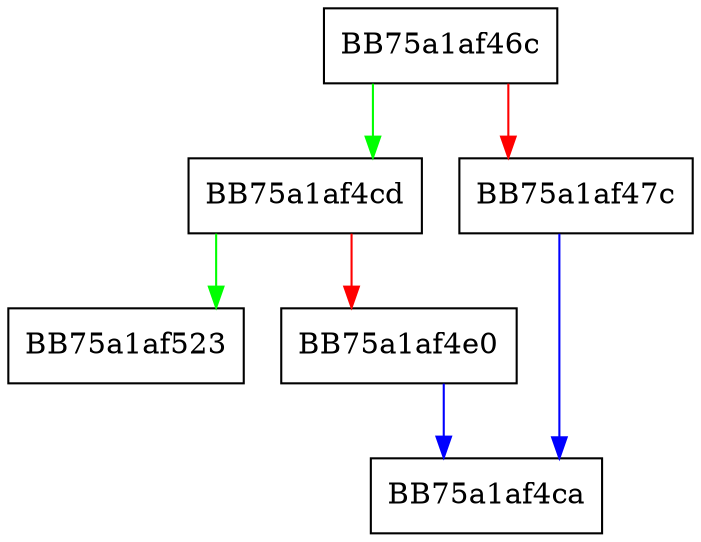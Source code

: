 digraph insert_cnext {
  node [shape="box"];
  graph [splines=ortho];
  BB75a1af46c -> BB75a1af4cd [color="green"];
  BB75a1af46c -> BB75a1af47c [color="red"];
  BB75a1af47c -> BB75a1af4ca [color="blue"];
  BB75a1af4cd -> BB75a1af523 [color="green"];
  BB75a1af4cd -> BB75a1af4e0 [color="red"];
  BB75a1af4e0 -> BB75a1af4ca [color="blue"];
}